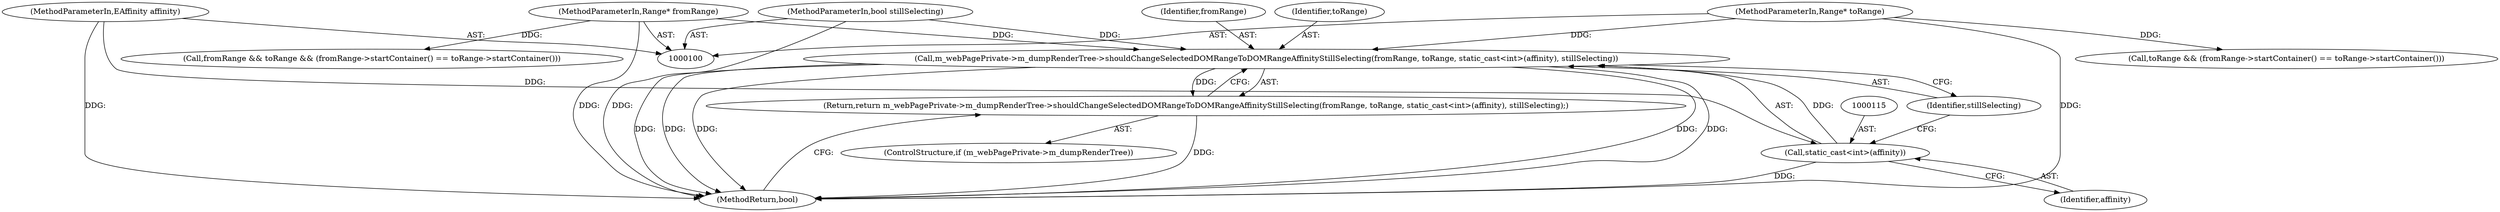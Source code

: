 digraph "0_Chrome_f81fcab3b31dfaff3473e8eb94c6531677116242@pointer" {
"1000111" [label="(Call,m_webPagePrivate->m_dumpRenderTree->shouldChangeSelectedDOMRangeToDOMRangeAffinityStillSelecting(fromRange, toRange, static_cast<int>(affinity), stillSelecting))"];
"1000101" [label="(MethodParameterIn,Range* fromRange)"];
"1000102" [label="(MethodParameterIn,Range* toRange)"];
"1000114" [label="(Call,static_cast<int>(affinity))"];
"1000103" [label="(MethodParameterIn,EAffinity affinity)"];
"1000104" [label="(MethodParameterIn,bool stillSelecting)"];
"1000110" [label="(Return,return m_webPagePrivate->m_dumpRenderTree->shouldChangeSelectedDOMRangeToDOMRangeAffinityStillSelecting(fromRange, toRange, static_cast<int>(affinity), stillSelecting);)"];
"1000110" [label="(Return,return m_webPagePrivate->m_dumpRenderTree->shouldChangeSelectedDOMRangeToDOMRangeAffinityStillSelecting(fromRange, toRange, static_cast<int>(affinity), stillSelecting);)"];
"1000114" [label="(Call,static_cast<int>(affinity))"];
"1000112" [label="(Identifier,fromRange)"];
"1000101" [label="(MethodParameterIn,Range* fromRange)"];
"1000106" [label="(ControlStructure,if (m_webPagePrivate->m_dumpRenderTree))"];
"1000113" [label="(Identifier,toRange)"];
"1000116" [label="(Identifier,affinity)"];
"1000117" [label="(Identifier,stillSelecting)"];
"1000148" [label="(MethodReturn,bool)"];
"1000137" [label="(Call,fromRange && toRange && (fromRange->startContainer() == toRange->startContainer()))"];
"1000104" [label="(MethodParameterIn,bool stillSelecting)"];
"1000111" [label="(Call,m_webPagePrivate->m_dumpRenderTree->shouldChangeSelectedDOMRangeToDOMRangeAffinityStillSelecting(fromRange, toRange, static_cast<int>(affinity), stillSelecting))"];
"1000139" [label="(Call,toRange && (fromRange->startContainer() == toRange->startContainer()))"];
"1000103" [label="(MethodParameterIn,EAffinity affinity)"];
"1000102" [label="(MethodParameterIn,Range* toRange)"];
"1000111" -> "1000110"  [label="AST: "];
"1000111" -> "1000117"  [label="CFG: "];
"1000112" -> "1000111"  [label="AST: "];
"1000113" -> "1000111"  [label="AST: "];
"1000114" -> "1000111"  [label="AST: "];
"1000117" -> "1000111"  [label="AST: "];
"1000110" -> "1000111"  [label="CFG: "];
"1000111" -> "1000148"  [label="DDG: "];
"1000111" -> "1000148"  [label="DDG: "];
"1000111" -> "1000148"  [label="DDG: "];
"1000111" -> "1000148"  [label="DDG: "];
"1000111" -> "1000148"  [label="DDG: "];
"1000111" -> "1000110"  [label="DDG: "];
"1000101" -> "1000111"  [label="DDG: "];
"1000102" -> "1000111"  [label="DDG: "];
"1000114" -> "1000111"  [label="DDG: "];
"1000104" -> "1000111"  [label="DDG: "];
"1000101" -> "1000100"  [label="AST: "];
"1000101" -> "1000148"  [label="DDG: "];
"1000101" -> "1000137"  [label="DDG: "];
"1000102" -> "1000100"  [label="AST: "];
"1000102" -> "1000148"  [label="DDG: "];
"1000102" -> "1000139"  [label="DDG: "];
"1000114" -> "1000116"  [label="CFG: "];
"1000115" -> "1000114"  [label="AST: "];
"1000116" -> "1000114"  [label="AST: "];
"1000117" -> "1000114"  [label="CFG: "];
"1000114" -> "1000148"  [label="DDG: "];
"1000103" -> "1000114"  [label="DDG: "];
"1000103" -> "1000100"  [label="AST: "];
"1000103" -> "1000148"  [label="DDG: "];
"1000104" -> "1000100"  [label="AST: "];
"1000104" -> "1000148"  [label="DDG: "];
"1000110" -> "1000106"  [label="AST: "];
"1000148" -> "1000110"  [label="CFG: "];
"1000110" -> "1000148"  [label="DDG: "];
}
